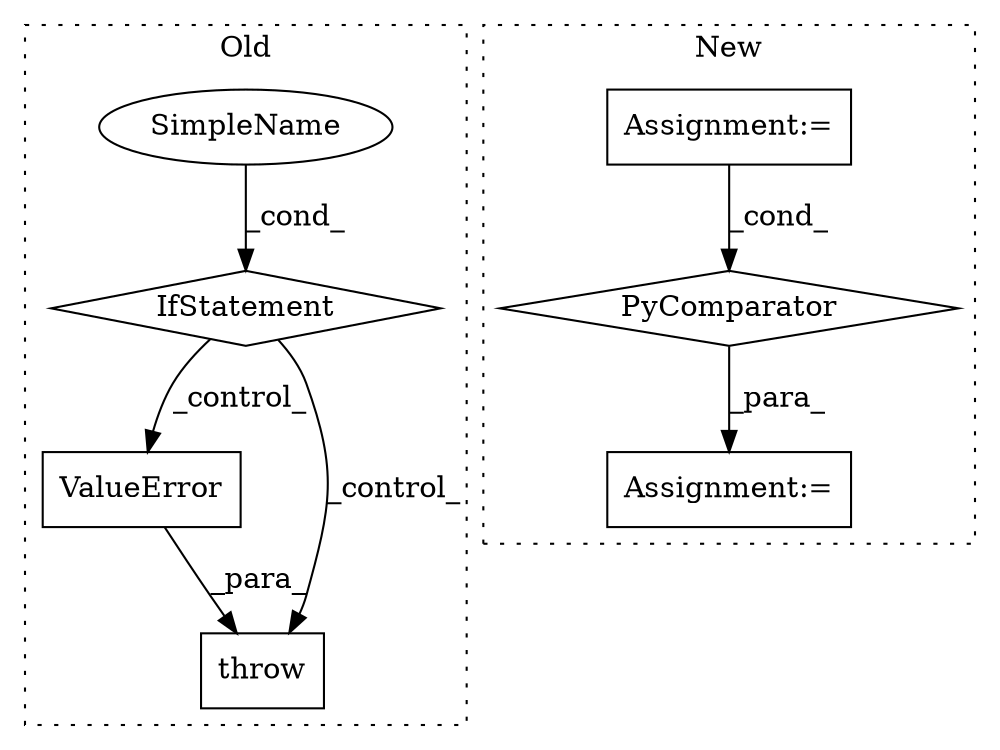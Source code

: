digraph G {
subgraph cluster0 {
1 [label="ValueError" a="32" s="5836,5877" l="11,1" shape="box"];
3 [label="throw" a="53" s="5830" l="6" shape="box"];
5 [label="IfStatement" a="25" s="5772,5820" l="4,2" shape="diamond"];
6 [label="SimpleName" a="42" s="" l="" shape="ellipse"];
label = "Old";
style="dotted";
}
subgraph cluster1 {
2 [label="PyComparator" a="113" s="7192" l="51" shape="diamond"];
4 [label="Assignment:=" a="7" s="7192" l="51" shape="box"];
7 [label="Assignment:=" a="7" s="7095" l="12" shape="box"];
label = "New";
style="dotted";
}
1 -> 3 [label="_para_"];
2 -> 7 [label="_para_"];
4 -> 2 [label="_cond_"];
5 -> 1 [label="_control_"];
5 -> 3 [label="_control_"];
6 -> 5 [label="_cond_"];
}